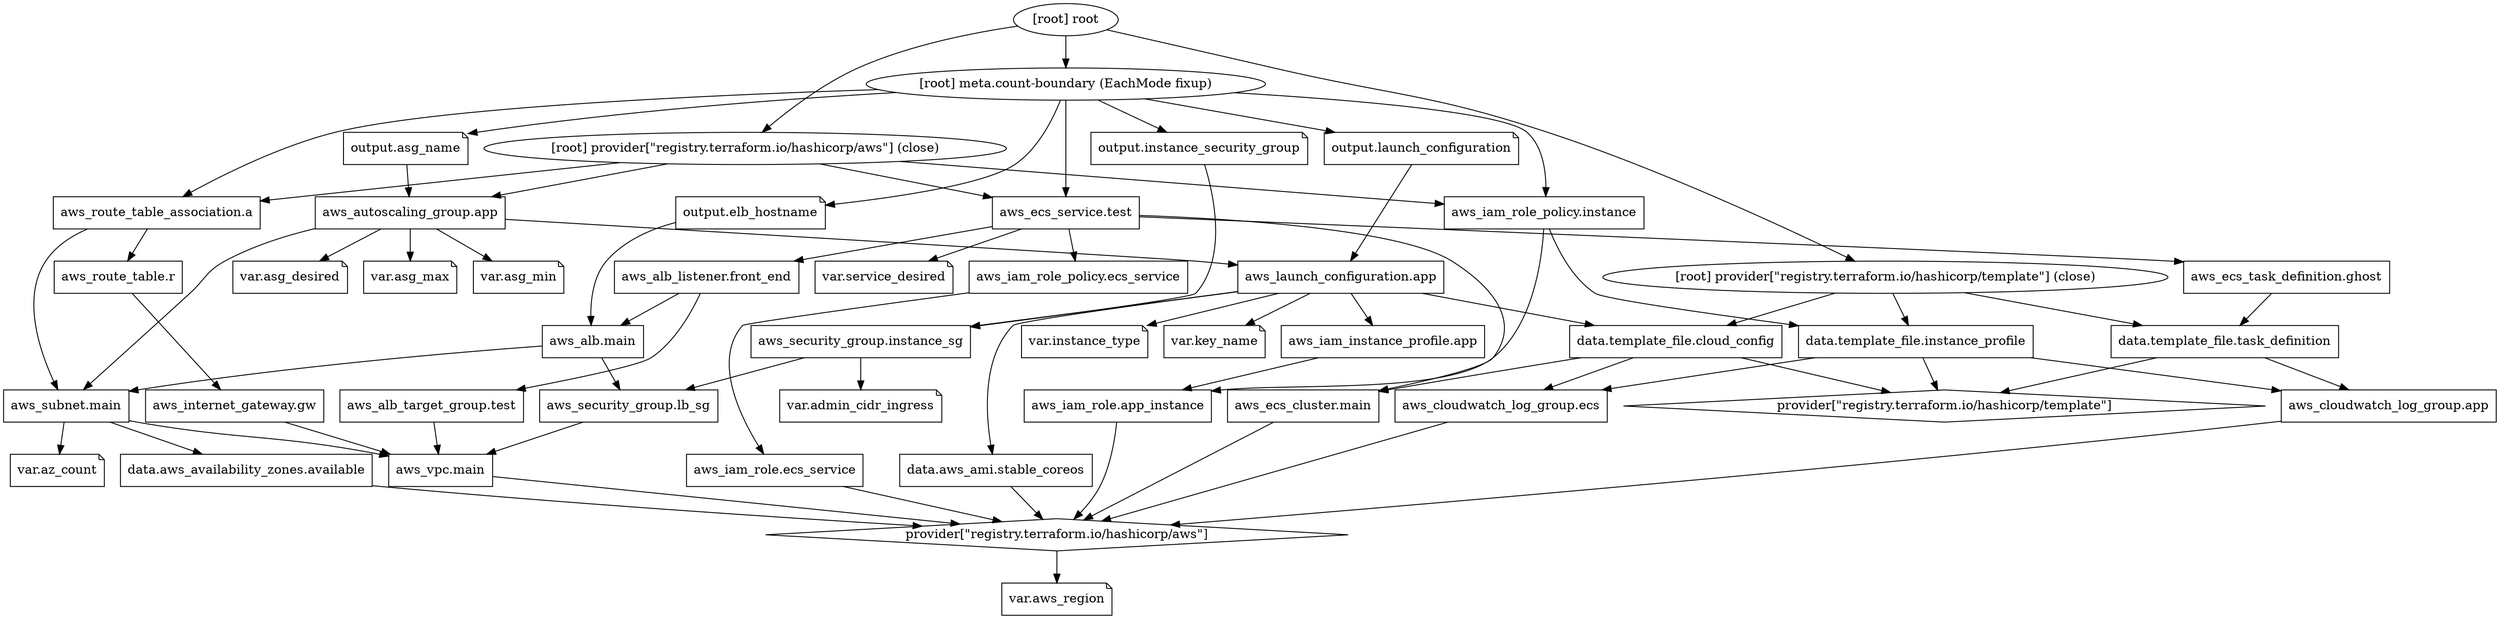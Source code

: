 digraph {
	compound = "true"
	newrank = "true"
	subgraph "root" {
		"[root] aws_alb.main (expand)" [label = "aws_alb.main", shape = "box"]
		"[root] aws_alb_listener.front_end (expand)" [label = "aws_alb_listener.front_end", shape = "box"]
		"[root] aws_alb_target_group.test (expand)" [label = "aws_alb_target_group.test", shape = "box"]
		"[root] aws_autoscaling_group.app (expand)" [label = "aws_autoscaling_group.app", shape = "box"]
		"[root] aws_cloudwatch_log_group.app (expand)" [label = "aws_cloudwatch_log_group.app", shape = "box"]
		"[root] aws_cloudwatch_log_group.ecs (expand)" [label = "aws_cloudwatch_log_group.ecs", shape = "box"]
		"[root] aws_ecs_cluster.main (expand)" [label = "aws_ecs_cluster.main", shape = "box"]
		"[root] aws_ecs_service.test (expand)" [label = "aws_ecs_service.test", shape = "box"]
		"[root] aws_ecs_task_definition.ghost (expand)" [label = "aws_ecs_task_definition.ghost", shape = "box"]
		"[root] aws_iam_instance_profile.app (expand)" [label = "aws_iam_instance_profile.app", shape = "box"]
		"[root] aws_iam_role.app_instance (expand)" [label = "aws_iam_role.app_instance", shape = "box"]
		"[root] aws_iam_role.ecs_service (expand)" [label = "aws_iam_role.ecs_service", shape = "box"]
		"[root] aws_iam_role_policy.ecs_service (expand)" [label = "aws_iam_role_policy.ecs_service", shape = "box"]
		"[root] aws_iam_role_policy.instance (expand)" [label = "aws_iam_role_policy.instance", shape = "box"]
		"[root] aws_internet_gateway.gw (expand)" [label = "aws_internet_gateway.gw", shape = "box"]
		"[root] aws_launch_configuration.app (expand)" [label = "aws_launch_configuration.app", shape = "box"]
		"[root] aws_route_table.r (expand)" [label = "aws_route_table.r", shape = "box"]
		"[root] aws_route_table_association.a (expand)" [label = "aws_route_table_association.a", shape = "box"]
		"[root] aws_security_group.instance_sg (expand)" [label = "aws_security_group.instance_sg", shape = "box"]
		"[root] aws_security_group.lb_sg (expand)" [label = "aws_security_group.lb_sg", shape = "box"]
		"[root] aws_subnet.main (expand)" [label = "aws_subnet.main", shape = "box"]
		"[root] aws_vpc.main (expand)" [label = "aws_vpc.main", shape = "box"]
		"[root] data.aws_ami.stable_coreos (expand)" [label = "data.aws_ami.stable_coreos", shape = "box"]
		"[root] data.aws_availability_zones.available (expand)" [label = "data.aws_availability_zones.available", shape = "box"]
		"[root] data.template_file.cloud_config (expand)" [label = "data.template_file.cloud_config", shape = "box"]
		"[root] data.template_file.instance_profile (expand)" [label = "data.template_file.instance_profile", shape = "box"]
		"[root] data.template_file.task_definition (expand)" [label = "data.template_file.task_definition", shape = "box"]
		"[root] output.asg_name" [label = "output.asg_name", shape = "note"]
		"[root] output.elb_hostname" [label = "output.elb_hostname", shape = "note"]
		"[root] output.instance_security_group" [label = "output.instance_security_group", shape = "note"]
		"[root] output.launch_configuration" [label = "output.launch_configuration", shape = "note"]
		"[root] provider[\"registry.terraform.io/hashicorp/aws\"]" [label = "provider[\"registry.terraform.io/hashicorp/aws\"]", shape = "diamond"]
		"[root] provider[\"registry.terraform.io/hashicorp/template\"]" [label = "provider[\"registry.terraform.io/hashicorp/template\"]", shape = "diamond"]
		"[root] var.admin_cidr_ingress" [label = "var.admin_cidr_ingress", shape = "note"]
		"[root] var.asg_desired" [label = "var.asg_desired", shape = "note"]
		"[root] var.asg_max" [label = "var.asg_max", shape = "note"]
		"[root] var.asg_min" [label = "var.asg_min", shape = "note"]
		"[root] var.aws_region" [label = "var.aws_region", shape = "note"]
		"[root] var.az_count" [label = "var.az_count", shape = "note"]
		"[root] var.instance_type" [label = "var.instance_type", shape = "note"]
		"[root] var.key_name" [label = "var.key_name", shape = "note"]
		"[root] var.service_desired" [label = "var.service_desired", shape = "note"]
		"[root] aws_alb.main (expand)" -> "[root] aws_security_group.lb_sg (expand)"
		"[root] aws_alb.main (expand)" -> "[root] aws_subnet.main (expand)"
		"[root] aws_alb_listener.front_end (expand)" -> "[root] aws_alb.main (expand)"
		"[root] aws_alb_listener.front_end (expand)" -> "[root] aws_alb_target_group.test (expand)"
		"[root] aws_alb_target_group.test (expand)" -> "[root] aws_vpc.main (expand)"
		"[root] aws_autoscaling_group.app (expand)" -> "[root] aws_launch_configuration.app (expand)"
		"[root] aws_autoscaling_group.app (expand)" -> "[root] aws_subnet.main (expand)"
		"[root] aws_autoscaling_group.app (expand)" -> "[root] var.asg_desired"
		"[root] aws_autoscaling_group.app (expand)" -> "[root] var.asg_max"
		"[root] aws_autoscaling_group.app (expand)" -> "[root] var.asg_min"
		"[root] aws_cloudwatch_log_group.app (expand)" -> "[root] provider[\"registry.terraform.io/hashicorp/aws\"]"
		"[root] aws_cloudwatch_log_group.ecs (expand)" -> "[root] provider[\"registry.terraform.io/hashicorp/aws\"]"
		"[root] aws_ecs_cluster.main (expand)" -> "[root] provider[\"registry.terraform.io/hashicorp/aws\"]"
		"[root] aws_ecs_service.test (expand)" -> "[root] aws_alb_listener.front_end (expand)"
		"[root] aws_ecs_service.test (expand)" -> "[root] aws_ecs_cluster.main (expand)"
		"[root] aws_ecs_service.test (expand)" -> "[root] aws_ecs_task_definition.ghost (expand)"
		"[root] aws_ecs_service.test (expand)" -> "[root] aws_iam_role_policy.ecs_service (expand)"
		"[root] aws_ecs_service.test (expand)" -> "[root] var.service_desired"
		"[root] aws_ecs_task_definition.ghost (expand)" -> "[root] data.template_file.task_definition (expand)"
		"[root] aws_iam_instance_profile.app (expand)" -> "[root] aws_iam_role.app_instance (expand)"
		"[root] aws_iam_role.app_instance (expand)" -> "[root] provider[\"registry.terraform.io/hashicorp/aws\"]"
		"[root] aws_iam_role.ecs_service (expand)" -> "[root] provider[\"registry.terraform.io/hashicorp/aws\"]"
		"[root] aws_iam_role_policy.ecs_service (expand)" -> "[root] aws_iam_role.ecs_service (expand)"
		"[root] aws_iam_role_policy.instance (expand)" -> "[root] aws_iam_role.app_instance (expand)"
		"[root] aws_iam_role_policy.instance (expand)" -> "[root] data.template_file.instance_profile (expand)"
		"[root] aws_internet_gateway.gw (expand)" -> "[root] aws_vpc.main (expand)"
		"[root] aws_launch_configuration.app (expand)" -> "[root] aws_iam_instance_profile.app (expand)"
		"[root] aws_launch_configuration.app (expand)" -> "[root] aws_security_group.instance_sg (expand)"
		"[root] aws_launch_configuration.app (expand)" -> "[root] data.aws_ami.stable_coreos (expand)"
		"[root] aws_launch_configuration.app (expand)" -> "[root] data.template_file.cloud_config (expand)"
		"[root] aws_launch_configuration.app (expand)" -> "[root] var.instance_type"
		"[root] aws_launch_configuration.app (expand)" -> "[root] var.key_name"
		"[root] aws_route_table.r (expand)" -> "[root] aws_internet_gateway.gw (expand)"
		"[root] aws_route_table_association.a (expand)" -> "[root] aws_route_table.r (expand)"
		"[root] aws_route_table_association.a (expand)" -> "[root] aws_subnet.main (expand)"
		"[root] aws_security_group.instance_sg (expand)" -> "[root] aws_security_group.lb_sg (expand)"
		"[root] aws_security_group.instance_sg (expand)" -> "[root] var.admin_cidr_ingress"
		"[root] aws_security_group.lb_sg (expand)" -> "[root] aws_vpc.main (expand)"
		"[root] aws_subnet.main (expand)" -> "[root] aws_vpc.main (expand)"
		"[root] aws_subnet.main (expand)" -> "[root] data.aws_availability_zones.available (expand)"
		"[root] aws_subnet.main (expand)" -> "[root] var.az_count"
		"[root] aws_vpc.main (expand)" -> "[root] provider[\"registry.terraform.io/hashicorp/aws\"]"
		"[root] data.aws_ami.stable_coreos (expand)" -> "[root] provider[\"registry.terraform.io/hashicorp/aws\"]"
		"[root] data.aws_availability_zones.available (expand)" -> "[root] provider[\"registry.terraform.io/hashicorp/aws\"]"
		"[root] data.template_file.cloud_config (expand)" -> "[root] aws_cloudwatch_log_group.ecs (expand)"
		"[root] data.template_file.cloud_config (expand)" -> "[root] aws_ecs_cluster.main (expand)"
		"[root] data.template_file.cloud_config (expand)" -> "[root] provider[\"registry.terraform.io/hashicorp/template\"]"
		"[root] data.template_file.instance_profile (expand)" -> "[root] aws_cloudwatch_log_group.app (expand)"
		"[root] data.template_file.instance_profile (expand)" -> "[root] aws_cloudwatch_log_group.ecs (expand)"
		"[root] data.template_file.instance_profile (expand)" -> "[root] provider[\"registry.terraform.io/hashicorp/template\"]"
		"[root] data.template_file.task_definition (expand)" -> "[root] aws_cloudwatch_log_group.app (expand)"
		"[root] data.template_file.task_definition (expand)" -> "[root] provider[\"registry.terraform.io/hashicorp/template\"]"
		"[root] meta.count-boundary (EachMode fixup)" -> "[root] aws_ecs_service.test (expand)"
		"[root] meta.count-boundary (EachMode fixup)" -> "[root] aws_iam_role_policy.instance (expand)"
		"[root] meta.count-boundary (EachMode fixup)" -> "[root] aws_route_table_association.a (expand)"
		"[root] meta.count-boundary (EachMode fixup)" -> "[root] output.asg_name"
		"[root] meta.count-boundary (EachMode fixup)" -> "[root] output.elb_hostname"
		"[root] meta.count-boundary (EachMode fixup)" -> "[root] output.instance_security_group"
		"[root] meta.count-boundary (EachMode fixup)" -> "[root] output.launch_configuration"
		"[root] output.asg_name" -> "[root] aws_autoscaling_group.app (expand)"
		"[root] output.elb_hostname" -> "[root] aws_alb.main (expand)"
		"[root] output.instance_security_group" -> "[root] aws_security_group.instance_sg (expand)"
		"[root] output.launch_configuration" -> "[root] aws_launch_configuration.app (expand)"
		"[root] provider[\"registry.terraform.io/hashicorp/aws\"] (close)" -> "[root] aws_autoscaling_group.app (expand)"
		"[root] provider[\"registry.terraform.io/hashicorp/aws\"] (close)" -> "[root] aws_ecs_service.test (expand)"
		"[root] provider[\"registry.terraform.io/hashicorp/aws\"] (close)" -> "[root] aws_iam_role_policy.instance (expand)"
		"[root] provider[\"registry.terraform.io/hashicorp/aws\"] (close)" -> "[root] aws_route_table_association.a (expand)"
		"[root] provider[\"registry.terraform.io/hashicorp/aws\"]" -> "[root] var.aws_region"
		"[root] provider[\"registry.terraform.io/hashicorp/template\"] (close)" -> "[root] data.template_file.cloud_config (expand)"
		"[root] provider[\"registry.terraform.io/hashicorp/template\"] (close)" -> "[root] data.template_file.instance_profile (expand)"
		"[root] provider[\"registry.terraform.io/hashicorp/template\"] (close)" -> "[root] data.template_file.task_definition (expand)"
		"[root] root" -> "[root] meta.count-boundary (EachMode fixup)"
		"[root] root" -> "[root] provider[\"registry.terraform.io/hashicorp/aws\"] (close)"
		"[root] root" -> "[root] provider[\"registry.terraform.io/hashicorp/template\"] (close)"
	}
}

